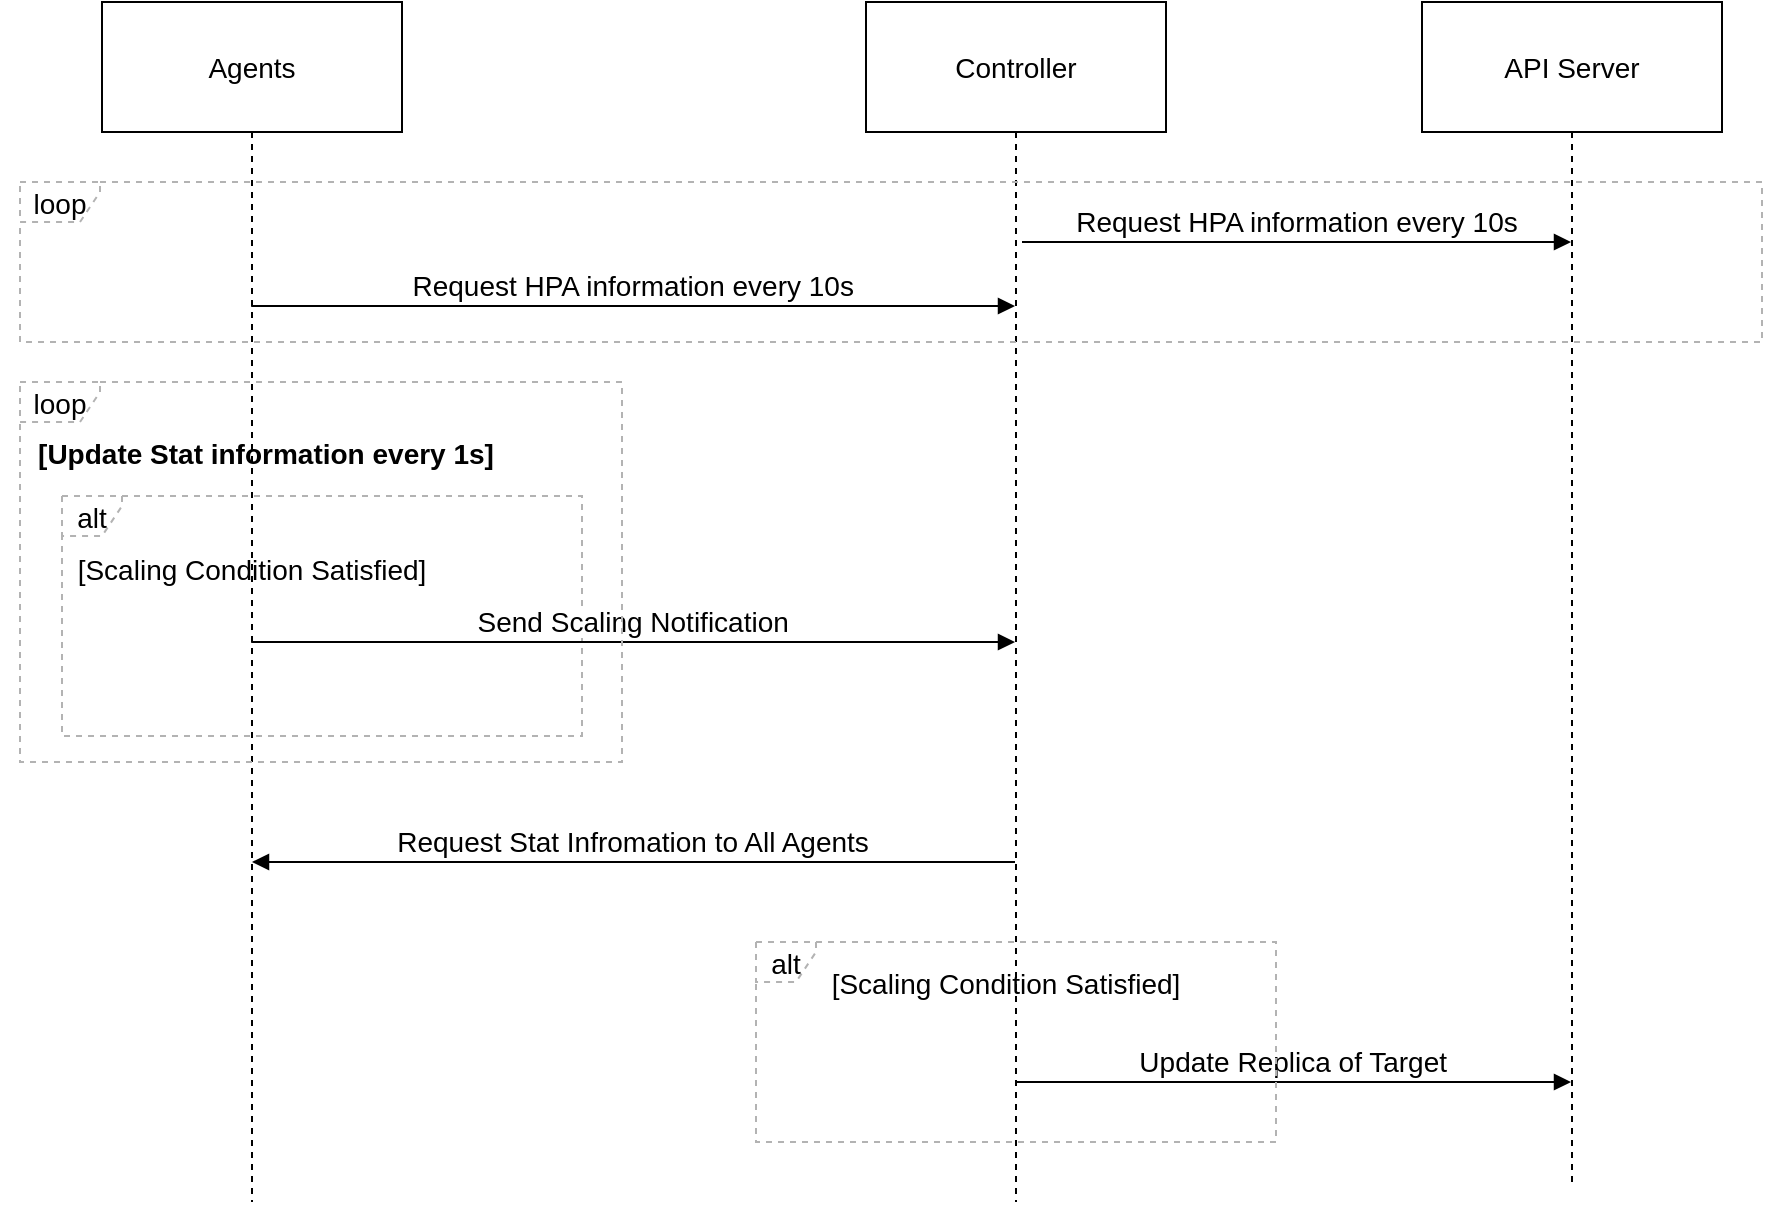 <mxfile version="22.1.18" type="device">
  <diagram name="페이지-1" id="E1mqxw68TTzWUhRgGjAn">
    <mxGraphModel dx="2083" dy="692" grid="1" gridSize="10" guides="1" tooltips="1" connect="1" arrows="1" fold="1" page="1" pageScale="1" pageWidth="827" pageHeight="1169" math="0" shadow="0">
      <root>
        <mxCell id="0" />
        <mxCell id="1" parent="0" />
        <mxCell id="2" value="Agents" style="shape=umlLifeline;perimeter=lifelinePerimeter;whiteSpace=wrap;container=1;dropTarget=0;collapsible=0;recursiveResize=0;outlineConnect=0;portConstraint=eastwest;newEdgeStyle={&quot;edgeStyle&quot;:&quot;elbowEdgeStyle&quot;,&quot;elbow&quot;:&quot;vertical&quot;,&quot;curved&quot;:0,&quot;rounded&quot;:0};size=65;fontSize=14;" parent="1" vertex="1">
          <mxGeometry width="150" height="600" as="geometry" />
        </mxCell>
        <mxCell id="3" value="Controller" style="shape=umlLifeline;perimeter=lifelinePerimeter;whiteSpace=wrap;container=1;dropTarget=0;collapsible=0;recursiveResize=0;outlineConnect=0;portConstraint=eastwest;newEdgeStyle={&quot;edgeStyle&quot;:&quot;elbowEdgeStyle&quot;,&quot;elbow&quot;:&quot;vertical&quot;,&quot;curved&quot;:0,&quot;rounded&quot;:0};size=65;fontSize=14;" parent="1" vertex="1">
          <mxGeometry x="382" width="150" height="600" as="geometry" />
        </mxCell>
        <mxCell id="4" value="API Server" style="shape=umlLifeline;perimeter=lifelinePerimeter;whiteSpace=wrap;container=1;dropTarget=0;collapsible=0;recursiveResize=0;outlineConnect=0;portConstraint=eastwest;newEdgeStyle={&quot;edgeStyle&quot;:&quot;elbowEdgeStyle&quot;,&quot;elbow&quot;:&quot;vertical&quot;,&quot;curved&quot;:0,&quot;rounded&quot;:0};size=65;fontSize=14;" parent="1" vertex="1">
          <mxGeometry x="660" width="150" height="590" as="geometry" />
        </mxCell>
        <mxCell id="5" value="alt" style="shape=umlFrame;dashed=1;pointerEvents=0;dropTarget=0;strokeColor=#B3B3B3;height=20;width=30;fontSize=14;" parent="1" vertex="1">
          <mxGeometry x="-20" y="247" width="260" height="120" as="geometry" />
        </mxCell>
        <mxCell id="6" value="[Scaling Condition Satisfied]" style="text;strokeColor=none;fillColor=none;align=center;verticalAlign=middle;whiteSpace=wrap;fontSize=14;" parent="5" vertex="1">
          <mxGeometry x="-30.004" y="31.385" width="249.974" height="10.256" as="geometry" />
        </mxCell>
        <mxCell id="8" value="loop" style="shape=umlFrame;dashed=1;pointerEvents=0;dropTarget=0;strokeColor=#B3B3B3;height=20;width=40;fontSize=14;" parent="1" vertex="1">
          <mxGeometry x="-41" y="90" width="871" height="80" as="geometry" />
        </mxCell>
        <mxCell id="10" value="Request HPA information every 10s" style="verticalAlign=bottom;endArrow=block;edgeStyle=elbowEdgeStyle;elbow=vertical;curved=0;rounded=0;fontSize=14;" parent="1" edge="1">
          <mxGeometry relative="1" as="geometry">
            <Array as="points">
              <mxPoint x="276" y="152" />
            </Array>
            <mxPoint x="74.591" y="152" as="sourcePoint" />
            <mxPoint x="456.5" y="152" as="targetPoint" />
          </mxGeometry>
        </mxCell>
        <mxCell id="13" value="Send Scaling Notification" style="verticalAlign=bottom;endArrow=block;edgeStyle=elbowEdgeStyle;elbow=vertical;curved=0;rounded=0;fontSize=14;" parent="1" edge="1">
          <mxGeometry relative="1" as="geometry">
            <Array as="points">
              <mxPoint x="276" y="320" />
            </Array>
            <mxPoint x="74.591" y="320" as="sourcePoint" />
            <mxPoint x="456.5" y="320" as="targetPoint" />
          </mxGeometry>
        </mxCell>
        <mxCell id="14" value="Update Replica of Target" style="verticalAlign=bottom;endArrow=block;edgeStyle=elbowEdgeStyle;elbow=vertical;curved=0;rounded=0;fontSize=14;" parent="1" target="4" edge="1">
          <mxGeometry relative="1" as="geometry">
            <Array as="points">
              <mxPoint x="655" y="540" />
            </Array>
            <mxPoint x="456.591" y="540" as="sourcePoint" />
            <mxPoint x="832.5" y="540" as="targetPoint" />
          </mxGeometry>
        </mxCell>
        <mxCell id="T8Tn_x4nD6eO3AJAOgDA-20" value="[Update Stat information every 1s]" style="text;strokeColor=none;fillColor=none;align=center;verticalAlign=middle;whiteSpace=wrap;fontSize=14;fontStyle=1" vertex="1" parent="1">
          <mxGeometry x="-46.466" y="225" width="256.466" height="2.338" as="geometry" />
        </mxCell>
        <mxCell id="T8Tn_x4nD6eO3AJAOgDA-21" value="Request HPA information every 10s" style="verticalAlign=bottom;endArrow=block;edgeStyle=elbowEdgeStyle;elbow=vertical;curved=0;rounded=0;fontSize=14;" edge="1" parent="1" target="4">
          <mxGeometry relative="1" as="geometry">
            <Array as="points">
              <mxPoint x="651.41" y="120" />
            </Array>
            <mxPoint x="460" y="120" as="sourcePoint" />
            <mxPoint x="833" y="120" as="targetPoint" />
          </mxGeometry>
        </mxCell>
        <mxCell id="T8Tn_x4nD6eO3AJAOgDA-22" value="loop" style="shape=umlFrame;dashed=1;pointerEvents=0;dropTarget=0;strokeColor=#B3B3B3;height=20;width=40;fontSize=14;" vertex="1" parent="1">
          <mxGeometry x="-41" y="190" width="301" height="190" as="geometry" />
        </mxCell>
        <mxCell id="T8Tn_x4nD6eO3AJAOgDA-23" value="Request Stat Infromation to All Agents" style="verticalAlign=bottom;endArrow=block;edgeStyle=elbowEdgeStyle;elbow=vertical;curved=0;rounded=0;fontSize=14;" edge="1" parent="1" source="3" target="2">
          <mxGeometry relative="1" as="geometry">
            <Array as="points">
              <mxPoint x="281.41" y="430" />
            </Array>
            <mxPoint x="80.001" y="430" as="sourcePoint" />
            <mxPoint x="461.91" y="430" as="targetPoint" />
          </mxGeometry>
        </mxCell>
        <mxCell id="T8Tn_x4nD6eO3AJAOgDA-24" value="alt" style="shape=umlFrame;dashed=1;pointerEvents=0;dropTarget=0;strokeColor=#B3B3B3;height=20;width=30;fontSize=14;" vertex="1" parent="1">
          <mxGeometry x="327" y="470" width="260" height="100" as="geometry" />
        </mxCell>
        <mxCell id="T8Tn_x4nD6eO3AJAOgDA-25" value="[Scaling Condition Satisfied]" style="text;strokeColor=none;fillColor=none;align=center;verticalAlign=middle;whiteSpace=wrap;fontSize=14;" vertex="1" parent="T8Tn_x4nD6eO3AJAOgDA-24">
          <mxGeometry x="-0.004" y="16.671" width="249.974" height="8.547" as="geometry" />
        </mxCell>
      </root>
    </mxGraphModel>
  </diagram>
</mxfile>

